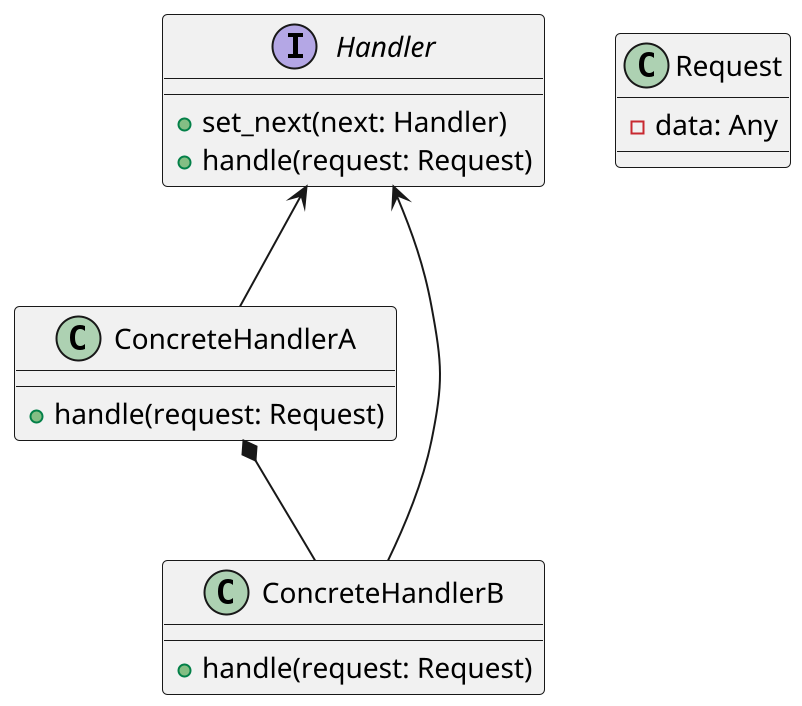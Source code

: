 @startuml

scale 2

interface Handler {
  + set_next(next: Handler)
  + handle(request: Request)
}

class ConcreteHandlerA {
  + handle(request: Request)
}

class ConcreteHandlerB {
  + handle(request: Request)
}

class Request {
  - data: Any
}

Handler <-- ConcreteHandlerA
Handler <-- ConcreteHandlerB
ConcreteHandlerA *-- ConcreteHandlerB

@enduml
